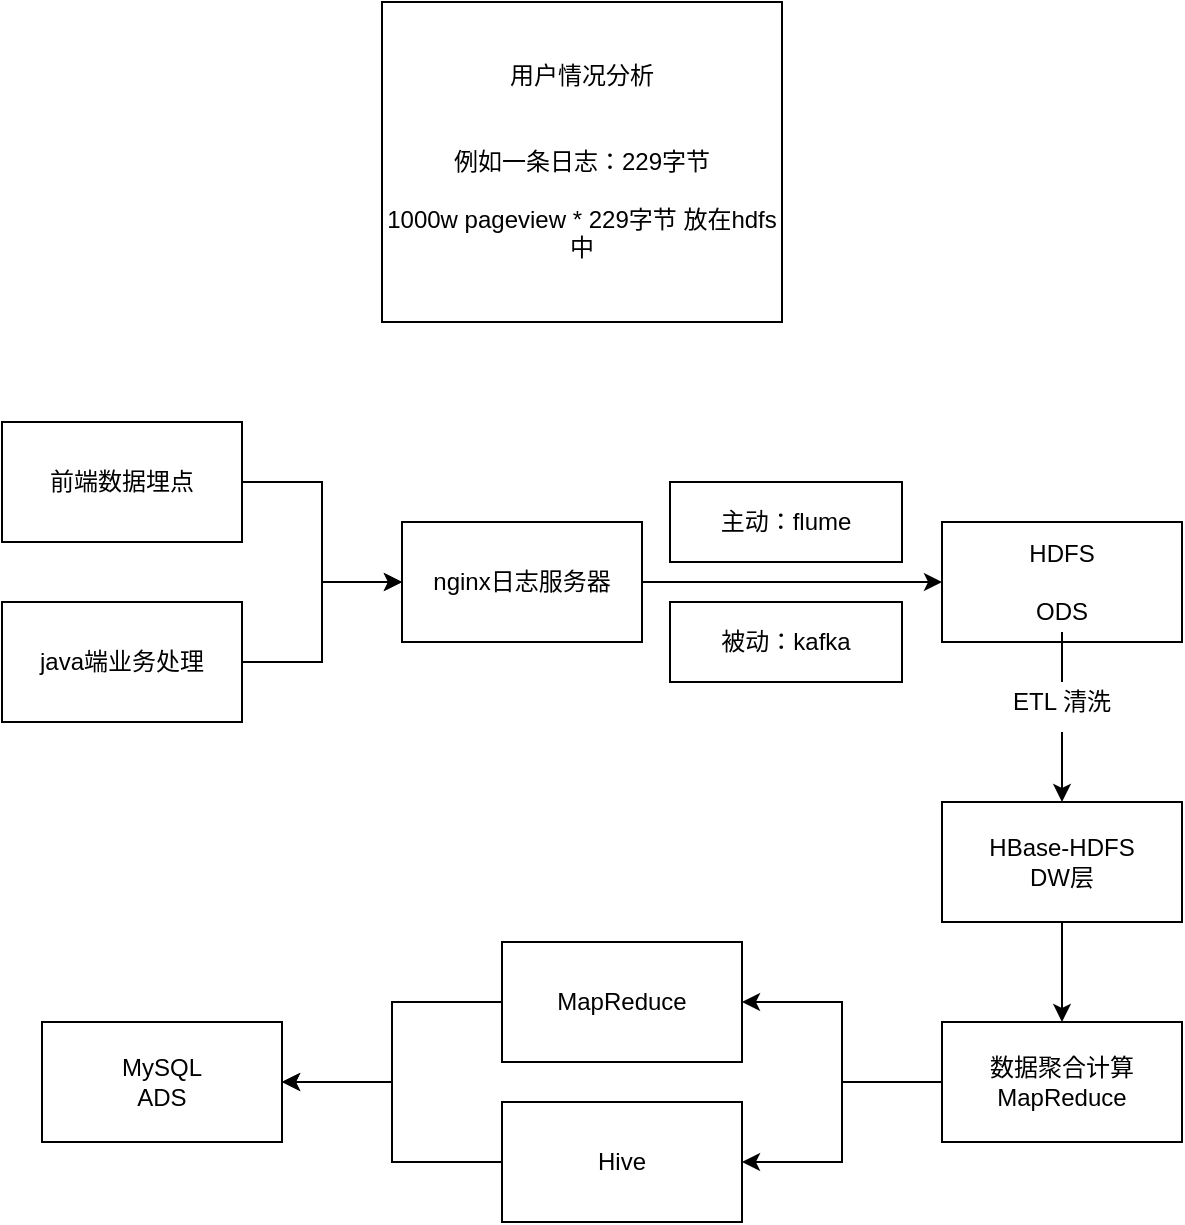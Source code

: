 <mxfile version="17.1.1" type="github">
  <diagram id="OdimADcS7VeNyrV7x7Kn" name="Page-1">
    <mxGraphModel dx="782" dy="1683" grid="1" gridSize="10" guides="1" tooltips="1" connect="1" arrows="1" fold="1" page="1" pageScale="1" pageWidth="827" pageHeight="1169" math="0" shadow="0">
      <root>
        <mxCell id="0" />
        <mxCell id="1" parent="0" />
        <mxCell id="LDjSrmN3v6cIMVcZkSbh-3" style="edgeStyle=orthogonalEdgeStyle;rounded=0;orthogonalLoop=1;jettySize=auto;html=1;entryX=0;entryY=0.5;entryDx=0;entryDy=0;" edge="1" parent="1" source="LDjSrmN3v6cIMVcZkSbh-1" target="LDjSrmN3v6cIMVcZkSbh-4">
          <mxGeometry relative="1" as="geometry">
            <mxPoint x="280" y="230" as="targetPoint" />
          </mxGeometry>
        </mxCell>
        <mxCell id="LDjSrmN3v6cIMVcZkSbh-1" value="前端数据埋点" style="rounded=0;whiteSpace=wrap;html=1;" vertex="1" parent="1">
          <mxGeometry x="80" y="170" width="120" height="60" as="geometry" />
        </mxCell>
        <mxCell id="LDjSrmN3v6cIMVcZkSbh-5" style="edgeStyle=orthogonalEdgeStyle;rounded=0;orthogonalLoop=1;jettySize=auto;html=1;entryX=0;entryY=0.5;entryDx=0;entryDy=0;" edge="1" parent="1" source="LDjSrmN3v6cIMVcZkSbh-2" target="LDjSrmN3v6cIMVcZkSbh-4">
          <mxGeometry relative="1" as="geometry" />
        </mxCell>
        <mxCell id="LDjSrmN3v6cIMVcZkSbh-2" value="java端业务处理" style="rounded=0;whiteSpace=wrap;html=1;" vertex="1" parent="1">
          <mxGeometry x="80" y="260" width="120" height="60" as="geometry" />
        </mxCell>
        <mxCell id="LDjSrmN3v6cIMVcZkSbh-8" style="edgeStyle=orthogonalEdgeStyle;rounded=0;orthogonalLoop=1;jettySize=auto;html=1;" edge="1" parent="1" source="LDjSrmN3v6cIMVcZkSbh-4" target="LDjSrmN3v6cIMVcZkSbh-6">
          <mxGeometry relative="1" as="geometry" />
        </mxCell>
        <mxCell id="LDjSrmN3v6cIMVcZkSbh-4" value="nginx日志服务器" style="rounded=0;whiteSpace=wrap;html=1;" vertex="1" parent="1">
          <mxGeometry x="280" y="220" width="120" height="60" as="geometry" />
        </mxCell>
        <mxCell id="LDjSrmN3v6cIMVcZkSbh-11" style="edgeStyle=orthogonalEdgeStyle;rounded=0;orthogonalLoop=1;jettySize=auto;html=1;exitX=0.5;exitY=1;exitDx=0;exitDy=0;startArrow=none;" edge="1" parent="1" source="LDjSrmN3v6cIMVcZkSbh-13">
          <mxGeometry relative="1" as="geometry">
            <mxPoint x="610" y="360" as="targetPoint" />
          </mxGeometry>
        </mxCell>
        <mxCell id="LDjSrmN3v6cIMVcZkSbh-6" value="HDFS&lt;br&gt;&lt;br&gt;ODS" style="rounded=0;whiteSpace=wrap;html=1;" vertex="1" parent="1">
          <mxGeometry x="550" y="220" width="120" height="60" as="geometry" />
        </mxCell>
        <mxCell id="LDjSrmN3v6cIMVcZkSbh-7" value="用户情况分析&lt;br&gt;&lt;br&gt;&lt;br&gt;例如一条日志：229字节&lt;br&gt;&lt;br&gt;1000w pageview * 229字节 放在hdfs中" style="rounded=0;whiteSpace=wrap;html=1;" vertex="1" parent="1">
          <mxGeometry x="270" y="-40" width="200" height="160" as="geometry" />
        </mxCell>
        <mxCell id="LDjSrmN3v6cIMVcZkSbh-9" value="主动：flume" style="rounded=0;whiteSpace=wrap;html=1;" vertex="1" parent="1">
          <mxGeometry x="414" y="200" width="116" height="40" as="geometry" />
        </mxCell>
        <mxCell id="LDjSrmN3v6cIMVcZkSbh-10" value="被动：kafka" style="rounded=0;whiteSpace=wrap;html=1;" vertex="1" parent="1">
          <mxGeometry x="414" y="260" width="116" height="40" as="geometry" />
        </mxCell>
        <mxCell id="LDjSrmN3v6cIMVcZkSbh-15" style="edgeStyle=orthogonalEdgeStyle;rounded=0;orthogonalLoop=1;jettySize=auto;html=1;" edge="1" parent="1" source="LDjSrmN3v6cIMVcZkSbh-12">
          <mxGeometry relative="1" as="geometry">
            <mxPoint x="610" y="470" as="targetPoint" />
          </mxGeometry>
        </mxCell>
        <mxCell id="LDjSrmN3v6cIMVcZkSbh-12" value="HBase-HDFS&lt;br&gt;DW层" style="rounded=0;whiteSpace=wrap;html=1;" vertex="1" parent="1">
          <mxGeometry x="550" y="360" width="120" height="60" as="geometry" />
        </mxCell>
        <mxCell id="LDjSrmN3v6cIMVcZkSbh-13" value="ETL 清洗" style="text;html=1;strokeColor=none;fillColor=none;align=center;verticalAlign=middle;whiteSpace=wrap;rounded=0;" vertex="1" parent="1">
          <mxGeometry x="580" y="295" width="60" height="30" as="geometry" />
        </mxCell>
        <mxCell id="LDjSrmN3v6cIMVcZkSbh-14" value="" style="edgeStyle=orthogonalEdgeStyle;rounded=0;orthogonalLoop=1;jettySize=auto;html=1;exitX=0.5;exitY=1;exitDx=0;exitDy=0;endArrow=none;" edge="1" parent="1" source="LDjSrmN3v6cIMVcZkSbh-6" target="LDjSrmN3v6cIMVcZkSbh-13">
          <mxGeometry relative="1" as="geometry">
            <mxPoint x="610" y="360" as="targetPoint" />
            <mxPoint x="610" y="280" as="sourcePoint" />
          </mxGeometry>
        </mxCell>
        <mxCell id="LDjSrmN3v6cIMVcZkSbh-18" value="" style="edgeStyle=orthogonalEdgeStyle;rounded=0;orthogonalLoop=1;jettySize=auto;html=1;entryX=1;entryY=0.5;entryDx=0;entryDy=0;" edge="1" parent="1" source="LDjSrmN3v6cIMVcZkSbh-16" target="LDjSrmN3v6cIMVcZkSbh-19">
          <mxGeometry relative="1" as="geometry" />
        </mxCell>
        <mxCell id="LDjSrmN3v6cIMVcZkSbh-22" style="edgeStyle=orthogonalEdgeStyle;rounded=0;orthogonalLoop=1;jettySize=auto;html=1;entryX=1;entryY=0.5;entryDx=0;entryDy=0;" edge="1" parent="1" source="LDjSrmN3v6cIMVcZkSbh-16" target="LDjSrmN3v6cIMVcZkSbh-21">
          <mxGeometry relative="1" as="geometry" />
        </mxCell>
        <mxCell id="LDjSrmN3v6cIMVcZkSbh-16" value="数据聚合计算&lt;br&gt;MapReduce" style="rounded=0;whiteSpace=wrap;html=1;" vertex="1" parent="1">
          <mxGeometry x="550" y="470" width="120" height="60" as="geometry" />
        </mxCell>
        <mxCell id="LDjSrmN3v6cIMVcZkSbh-17" value="MySQL&lt;br&gt;ADS" style="whiteSpace=wrap;html=1;rounded=0;" vertex="1" parent="1">
          <mxGeometry x="100" y="470" width="120" height="60" as="geometry" />
        </mxCell>
        <mxCell id="LDjSrmN3v6cIMVcZkSbh-20" style="edgeStyle=orthogonalEdgeStyle;rounded=0;orthogonalLoop=1;jettySize=auto;html=1;entryX=1;entryY=0.5;entryDx=0;entryDy=0;" edge="1" parent="1" source="LDjSrmN3v6cIMVcZkSbh-19" target="LDjSrmN3v6cIMVcZkSbh-17">
          <mxGeometry relative="1" as="geometry" />
        </mxCell>
        <mxCell id="LDjSrmN3v6cIMVcZkSbh-19" value="MapReduce" style="rounded=0;whiteSpace=wrap;html=1;" vertex="1" parent="1">
          <mxGeometry x="330" y="430" width="120" height="60" as="geometry" />
        </mxCell>
        <mxCell id="LDjSrmN3v6cIMVcZkSbh-23" style="edgeStyle=orthogonalEdgeStyle;rounded=0;orthogonalLoop=1;jettySize=auto;html=1;entryX=1;entryY=0.5;entryDx=0;entryDy=0;" edge="1" parent="1" source="LDjSrmN3v6cIMVcZkSbh-21" target="LDjSrmN3v6cIMVcZkSbh-17">
          <mxGeometry relative="1" as="geometry" />
        </mxCell>
        <mxCell id="LDjSrmN3v6cIMVcZkSbh-21" value="Hive" style="rounded=0;whiteSpace=wrap;html=1;" vertex="1" parent="1">
          <mxGeometry x="330" y="510" width="120" height="60" as="geometry" />
        </mxCell>
      </root>
    </mxGraphModel>
  </diagram>
</mxfile>
